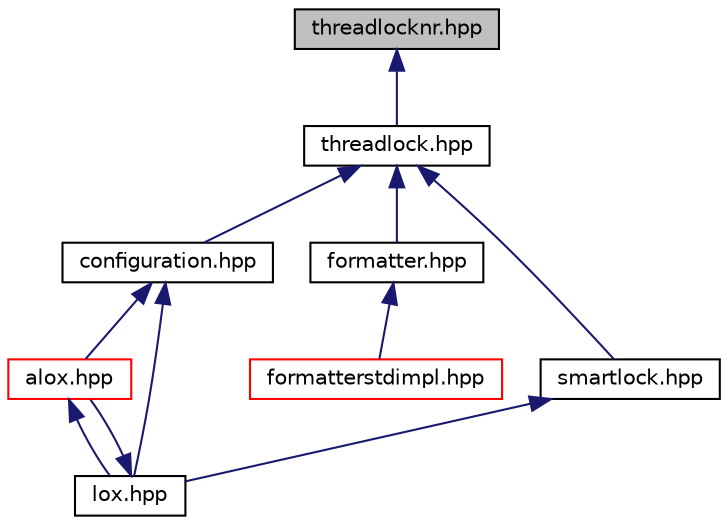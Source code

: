digraph "threadlocknr.hpp"
{
  edge [fontname="Helvetica",fontsize="10",labelfontname="Helvetica",labelfontsize="10"];
  node [fontname="Helvetica",fontsize="10",shape=record];
  Node40 [label="threadlocknr.hpp",height=0.2,width=0.4,color="black", fillcolor="grey75", style="filled", fontcolor="black"];
  Node40 -> Node41 [dir="back",color="midnightblue",fontsize="10",style="solid",fontname="Helvetica"];
  Node41 -> Node42 [dir="back",color="midnightblue",fontsize="10",style="solid",fontname="Helvetica"];
  Node41 -> Node60 [dir="back",color="midnightblue",fontsize="10",style="solid",fontname="Helvetica"];
  Node41 -> Node65 [dir="back",color="midnightblue",fontsize="10",style="solid",fontname="Helvetica"];
  Node42 -> Node43 [dir="back",color="midnightblue",fontsize="10",style="solid",fontname="Helvetica"];
  Node42 -> Node45 [dir="back",color="midnightblue",fontsize="10",style="solid",fontname="Helvetica"];
  Node43 -> Node45 [dir="back",color="midnightblue",fontsize="10",style="solid",fontname="Helvetica"];
  Node45 -> Node43 [dir="back",color="midnightblue",fontsize="10",style="solid",fontname="Helvetica"];
  Node60 -> Node61 [dir="back",color="midnightblue",fontsize="10",style="solid",fontname="Helvetica"];
  Node65 -> Node45 [dir="back",color="midnightblue",fontsize="10",style="solid",fontname="Helvetica"];
  Node41 [label="threadlock.hpp",height=0.2,width=0.4,color="black", fillcolor="white", style="filled",URL="$threadlock_8hpp.html"];
  Node42 [label="configuration.hpp",height=0.2,width=0.4,color="black", fillcolor="white", style="filled",URL="$configuration_8hpp.html"];
  Node43 [label="alox.hpp",height=0.2,width=0.4,color="red", fillcolor="white", style="filled",URL="$alox_8hpp.html"];
  Node45 [label="lox.hpp",height=0.2,width=0.4,color="black", fillcolor="white", style="filled",URL="$lox_8hpp.html"];
  Node60 [label="formatter.hpp",height=0.2,width=0.4,color="black", fillcolor="white", style="filled",URL="$formatter_8hpp.html"];
  Node61 [label="formatterstdimpl.hpp",height=0.2,width=0.4,color="red", fillcolor="white", style="filled",URL="$formatterstdimpl_8hpp.html"];
  Node65 [label="smartlock.hpp",height=0.2,width=0.4,color="black", fillcolor="white", style="filled",URL="$smartlock_8hpp.html"];
}

